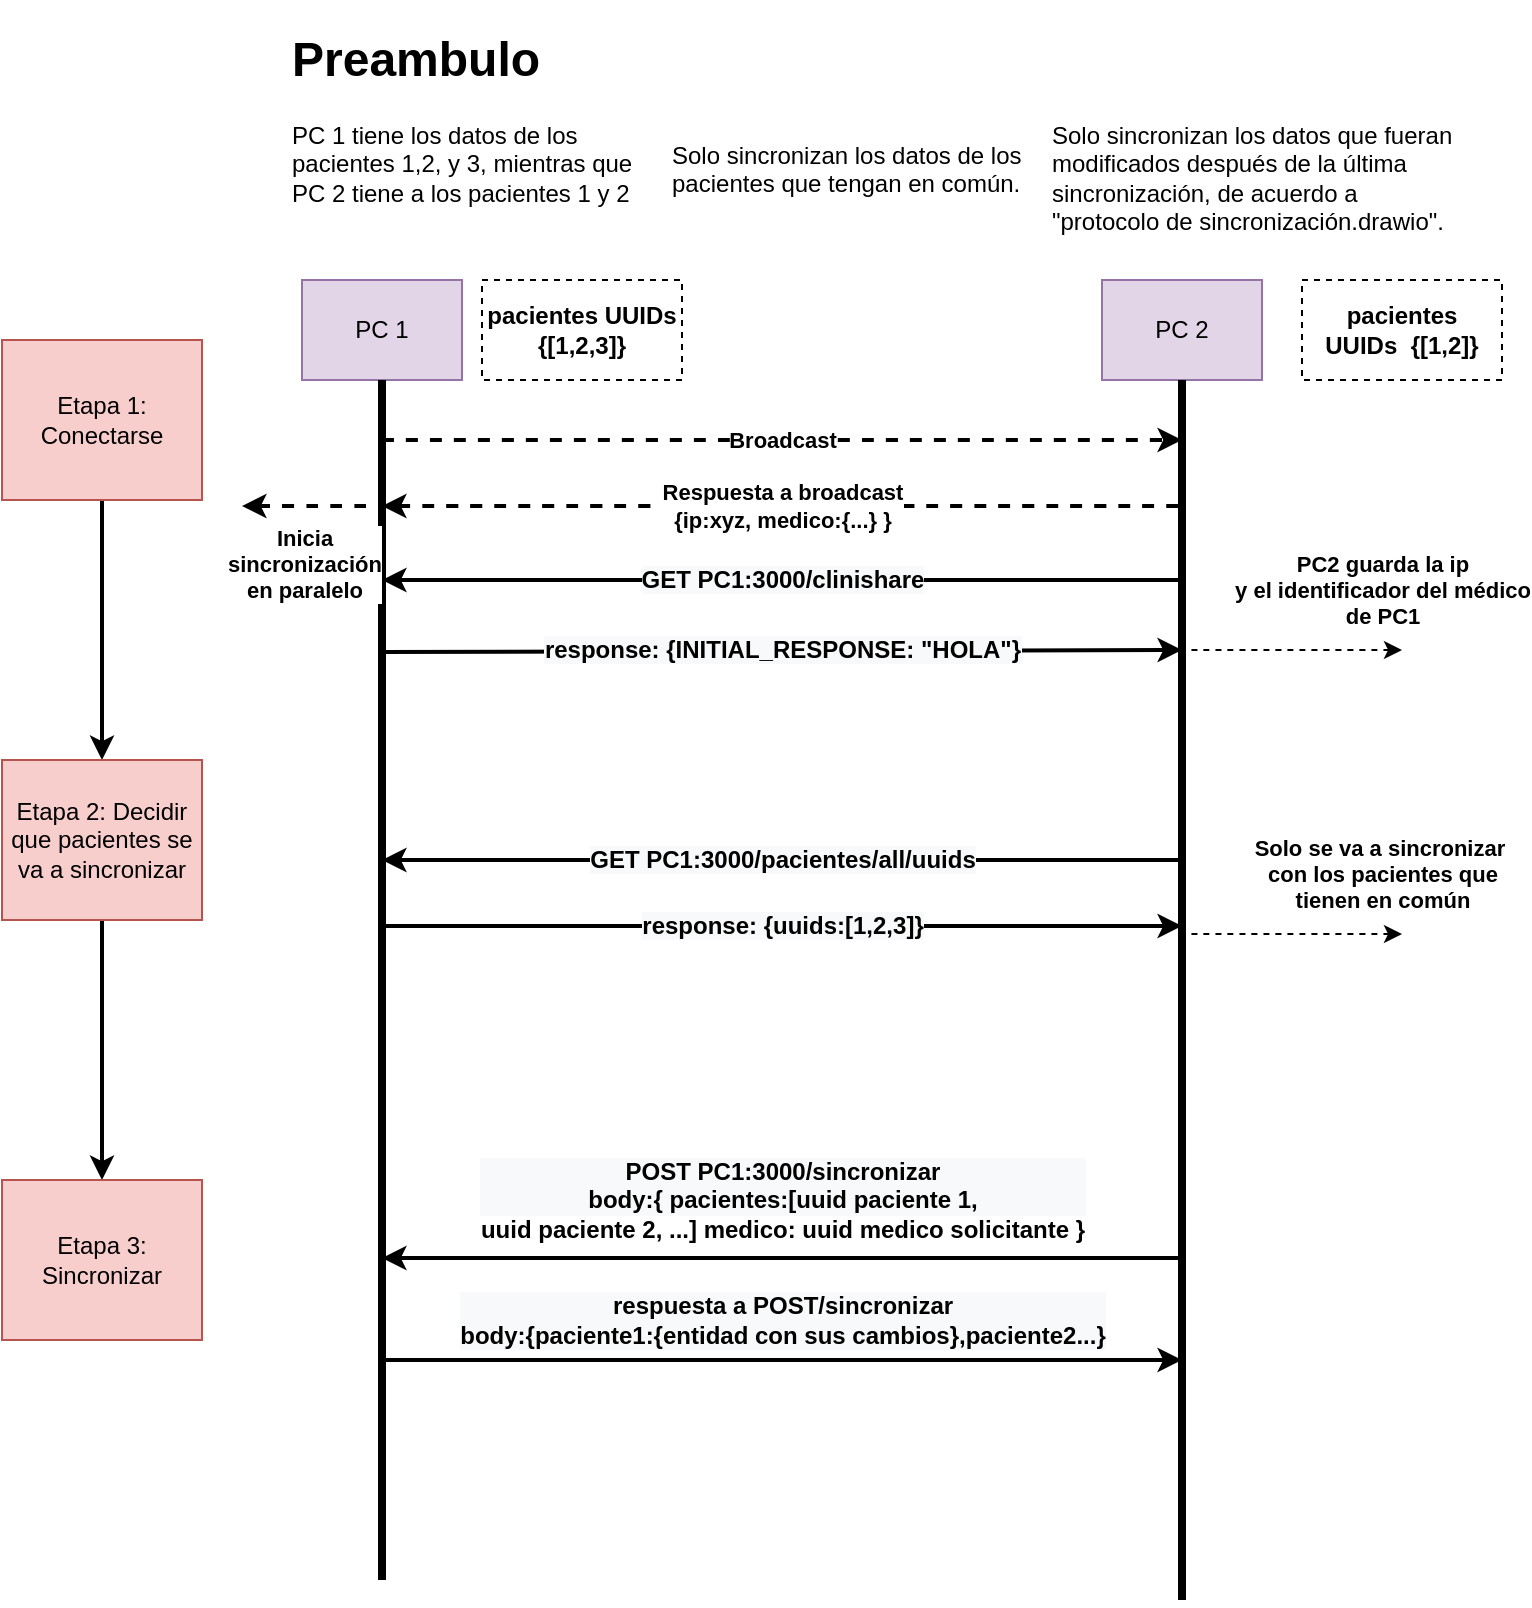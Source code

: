 <mxfile version="20.3.0" type="device"><diagram id="VLIf0nNgDkFs7TsrhZ69" name="Página-1"><mxGraphModel dx="827" dy="523" grid="1" gridSize="10" guides="1" tooltips="1" connect="1" arrows="1" fold="1" page="1" pageScale="1" pageWidth="827" pageHeight="1169" math="0" shadow="0"><root><mxCell id="0"/><mxCell id="1" parent="0"/><mxCell id="yIfQxRe4gYQ1XKwhyPl6-1" value="PC 1" style="rounded=0;whiteSpace=wrap;html=1;fillColor=#e1d5e7;strokeColor=#9673a6;" parent="1" vertex="1"><mxGeometry x="160" y="150" width="80" height="50" as="geometry"/></mxCell><mxCell id="yIfQxRe4gYQ1XKwhyPl6-2" value="PC 2" style="rounded=0;whiteSpace=wrap;html=1;fillColor=#e1d5e7;strokeColor=#9673a6;" parent="1" vertex="1"><mxGeometry x="560" y="150" width="80" height="50" as="geometry"/></mxCell><mxCell id="yIfQxRe4gYQ1XKwhyPl6-5" value="&lt;b style=&quot;font-size: 12px; background-color: rgb(248, 249, 250);&quot;&gt;response: {INITIAL_RESPONSE: &quot;HOLA&quot;}&lt;/b&gt;" style="curved=1;endArrow=classic;html=1;rounded=0;strokeWidth=2;" parent="1" edge="1"><mxGeometry y="1" width="50" height="50" relative="1" as="geometry"><mxPoint x="200" y="336" as="sourcePoint"/><mxPoint x="600" y="335" as="targetPoint"/><Array as="points"><mxPoint x="310" y="336"/></Array><mxPoint as="offset"/></mxGeometry></mxCell><mxCell id="yIfQxRe4gYQ1XKwhyPl6-6" value="&lt;b style=&quot;color: rgb(0, 0, 0); font-family: Helvetica; font-size: 12px; font-style: normal; font-variant-ligatures: normal; font-variant-caps: normal; letter-spacing: normal; orphans: 2; text-align: center; text-indent: 0px; text-transform: none; widows: 2; word-spacing: 0px; -webkit-text-stroke-width: 0px; background-color: rgb(248, 249, 250); text-decoration-thickness: initial; text-decoration-style: initial; text-decoration-color: initial;&quot;&gt;GET PC1:3000/clinishare&lt;/b&gt;" style="curved=1;endArrow=classic;html=1;rounded=0;strokeWidth=2;" parent="1" edge="1"><mxGeometry width="50" height="50" relative="1" as="geometry"><mxPoint x="600" y="300" as="sourcePoint"/><mxPoint x="200" y="300" as="targetPoint"/><Array as="points"/><mxPoint as="offset"/></mxGeometry></mxCell><mxCell id="yIfQxRe4gYQ1XKwhyPl6-7" value="Broadcast" style="curved=1;endArrow=classic;html=1;rounded=0;fontStyle=1;dashed=1;strokeWidth=2;" parent="1" edge="1"><mxGeometry width="50" height="50" relative="1" as="geometry"><mxPoint x="200" y="230" as="sourcePoint"/><mxPoint x="600" y="230" as="targetPoint"/><Array as="points"/><mxPoint as="offset"/></mxGeometry></mxCell><mxCell id="otS7DoqrIe1z6ZRegbrH-11" style="edgeStyle=orthogonalEdgeStyle;rounded=0;orthogonalLoop=1;jettySize=auto;html=1;strokeWidth=2;" edge="1" parent="1" source="yIfQxRe4gYQ1XKwhyPl6-14" target="yIfQxRe4gYQ1XKwhyPl6-26"><mxGeometry relative="1" as="geometry"/></mxCell><mxCell id="yIfQxRe4gYQ1XKwhyPl6-14" value="Etapa 1: Conectarse" style="text;html=1;strokeColor=#b85450;fillColor=#f8cecc;align=center;verticalAlign=middle;whiteSpace=wrap;rounded=0;" parent="1" vertex="1"><mxGeometry x="10" y="180" width="100" height="80" as="geometry"/></mxCell><mxCell id="yIfQxRe4gYQ1XKwhyPl6-18" value="&lt;div style=&quot;color: rgb(0, 0, 0); font-family: Helvetica; font-size: 12px; font-style: normal; font-variant-ligatures: normal; font-variant-caps: normal; font-weight: 400; letter-spacing: normal; orphans: 2; text-align: center; text-indent: 0px; text-transform: none; widows: 2; word-spacing: 0px; -webkit-text-stroke-width: 0px; background-color: rgb(248, 249, 250); text-decoration-thickness: initial; text-decoration-style: initial; text-decoration-color: initial;&quot;&gt;&lt;b&gt;POST PC1:3000/sincronizar&lt;/b&gt;&lt;/div&gt;&lt;div style=&quot;color: rgb(0, 0, 0); font-family: Helvetica; font-size: 12px; font-style: normal; font-variant-ligatures: normal; font-variant-caps: normal; font-weight: 400; letter-spacing: normal; orphans: 2; text-align: center; text-indent: 0px; text-transform: none; widows: 2; word-spacing: 0px; -webkit-text-stroke-width: 0px; background-color: rgb(248, 249, 250); text-decoration-thickness: initial; text-decoration-style: initial; text-decoration-color: initial;&quot;&gt;&lt;b&gt;body:{ pacientes:[uuid paciente 1,&lt;/b&gt;&lt;/div&gt;&lt;b style=&quot;font-size: 12px;&quot;&gt;uuid paciente 2, ...&lt;/b&gt;&lt;b style=&quot;font-size: 12px;&quot;&gt;] medico: uuid medico solicitante }&lt;/b&gt;&lt;b style=&quot;font-size: 12px;&quot;&gt;&lt;br&gt;&lt;/b&gt;" style="curved=1;endArrow=classic;html=1;rounded=0;strokeWidth=2;" parent="1" edge="1"><mxGeometry y="-29" width="50" height="50" relative="1" as="geometry"><mxPoint x="600" y="639" as="sourcePoint"/><mxPoint x="200" y="639" as="targetPoint"/><Array as="points"/><mxPoint as="offset"/></mxGeometry></mxCell><mxCell id="yIfQxRe4gYQ1XKwhyPl6-19" value="&lt;b style=&quot;color: rgb(0, 0, 0); font-family: Helvetica; font-size: 12px; font-style: normal; font-variant-ligatures: normal; font-variant-caps: normal; letter-spacing: normal; orphans: 2; text-align: center; text-indent: 0px; text-transform: none; widows: 2; word-spacing: 0px; -webkit-text-stroke-width: 0px; background-color: rgb(248, 249, 250); text-decoration-thickness: initial; text-decoration-style: initial; text-decoration-color: initial;&quot;&gt;response: {uuids:[1,2,3]}&lt;/b&gt;" style="curved=1;endArrow=classic;html=1;rounded=0;strokeWidth=2;" parent="1" edge="1"><mxGeometry width="50" height="50" relative="1" as="geometry"><mxPoint x="200" y="473" as="sourcePoint"/><mxPoint x="600" y="473" as="targetPoint"/><Array as="points"><mxPoint x="310" y="473"/><mxPoint x="520" y="473"/></Array></mxGeometry></mxCell><mxCell id="yIfQxRe4gYQ1XKwhyPl6-20" value="&lt;b style=&quot;color: rgb(0, 0, 0); font-family: Helvetica; font-size: 12px; font-style: normal; font-variant-ligatures: normal; font-variant-caps: normal; letter-spacing: normal; orphans: 2; text-align: center; text-indent: 0px; text-transform: none; widows: 2; word-spacing: 0px; -webkit-text-stroke-width: 0px; background-color: rgb(248, 249, 250); text-decoration-thickness: initial; text-decoration-style: initial; text-decoration-color: initial;&quot;&gt;GET PC1:3000/pacientes/all/uuids&lt;/b&gt;" style="endArrow=classic;html=1;rounded=0;strokeWidth=2;" parent="1" edge="1"><mxGeometry width="50" height="50" relative="1" as="geometry"><mxPoint x="600" y="440" as="sourcePoint"/><mxPoint x="200" y="440" as="targetPoint"/></mxGeometry></mxCell><mxCell id="otS7DoqrIe1z6ZRegbrH-17" style="edgeStyle=orthogonalEdgeStyle;rounded=0;orthogonalLoop=1;jettySize=auto;html=1;strokeWidth=2;" edge="1" parent="1" source="yIfQxRe4gYQ1XKwhyPl6-26" target="yIfQxRe4gYQ1XKwhyPl6-35"><mxGeometry relative="1" as="geometry"/></mxCell><mxCell id="yIfQxRe4gYQ1XKwhyPl6-26" value="Etapa 2: Decidir que pacientes se va a sincronizar" style="text;html=1;strokeColor=#b85450;fillColor=#f8cecc;align=center;verticalAlign=middle;whiteSpace=wrap;rounded=0;" parent="1" vertex="1"><mxGeometry x="10" y="390" width="100" height="80" as="geometry"/></mxCell><mxCell id="yIfQxRe4gYQ1XKwhyPl6-35" value="Etapa 3: Sincronizar" style="text;html=1;strokeColor=#b85450;fillColor=#f8cecc;align=center;verticalAlign=middle;whiteSpace=wrap;rounded=0;" parent="1" vertex="1"><mxGeometry x="10" y="600" width="100" height="80" as="geometry"/></mxCell><mxCell id="yIfQxRe4gYQ1XKwhyPl6-36" value="&lt;div style=&quot;color: rgb(0, 0, 0); font-family: Helvetica; font-size: 12px; font-style: normal; font-variant-ligatures: normal; font-variant-caps: normal; font-weight: 400; letter-spacing: normal; orphans: 2; text-align: center; text-indent: 0px; text-transform: none; widows: 2; word-spacing: 0px; -webkit-text-stroke-width: 0px; background-color: rgb(248, 249, 250); text-decoration-thickness: initial; text-decoration-style: initial; text-decoration-color: initial;&quot;&gt;&lt;b&gt;respuesta a POST/sincronizar&lt;/b&gt;&lt;/div&gt;&lt;div style=&quot;color: rgb(0, 0, 0); font-family: Helvetica; font-size: 12px; font-style: normal; font-variant-ligatures: normal; font-variant-caps: normal; font-weight: 400; letter-spacing: normal; orphans: 2; text-align: center; text-indent: 0px; text-transform: none; widows: 2; word-spacing: 0px; -webkit-text-stroke-width: 0px; background-color: rgb(248, 249, 250); text-decoration-thickness: initial; text-decoration-style: initial; text-decoration-color: initial;&quot;&gt;&lt;b&gt;body:{paciente1:{entidad con sus cambios},paciente2...}&lt;/b&gt;&lt;/div&gt;" style="endArrow=classic;html=1;rounded=0;strokeWidth=2;" parent="1" edge="1"><mxGeometry y="20" width="50" height="50" relative="1" as="geometry"><mxPoint x="200" y="690" as="sourcePoint"/><mxPoint x="600" y="690" as="targetPoint"/><mxPoint as="offset"/></mxGeometry></mxCell><mxCell id="yIfQxRe4gYQ1XKwhyPl6-39" value="&lt;b&gt;pacientes UUIDs&amp;nbsp;&lt;/b&gt;&lt;b&gt;&amp;nbsp;{[1,2]}&lt;/b&gt;" style="rounded=0;whiteSpace=wrap;html=1;dashed=1;" parent="1" vertex="1"><mxGeometry x="660" y="150" width="100" height="50" as="geometry"/></mxCell><mxCell id="Yra20irXhIswDzHAr19r-3" value="Respuesta a broadcast&lt;br&gt;{ip:xyz, medico:{...} }" style="curved=1;endArrow=none;html=1;rounded=0;fontStyle=1;dashed=1;startArrow=classic;startFill=1;endFill=0;strokeWidth=2;" parent="1" edge="1"><mxGeometry width="50" height="50" relative="1" as="geometry"><mxPoint x="200" y="263" as="sourcePoint"/><mxPoint x="600" y="263" as="targetPoint"/><Array as="points"><mxPoint x="310" y="263"/></Array><mxPoint as="offset"/></mxGeometry></mxCell><mxCell id="otS7DoqrIe1z6ZRegbrH-2" value="" style="endArrow=none;html=1;rounded=0;exitX=0.5;exitY=1;exitDx=0;exitDy=0;strokeWidth=4;" edge="1" parent="1" source="yIfQxRe4gYQ1XKwhyPl6-1"><mxGeometry width="50" height="50" relative="1" as="geometry"><mxPoint x="230" y="260" as="sourcePoint"/><mxPoint x="200" y="800" as="targetPoint"/></mxGeometry></mxCell><mxCell id="otS7DoqrIe1z6ZRegbrH-4" value="" style="endArrow=none;html=1;rounded=0;exitX=0.5;exitY=1;exitDx=0;exitDy=0;strokeWidth=4;" edge="1" parent="1"><mxGeometry width="50" height="50" relative="1" as="geometry"><mxPoint x="600" y="200" as="sourcePoint"/><mxPoint x="600" y="810" as="targetPoint"/></mxGeometry></mxCell><mxCell id="otS7DoqrIe1z6ZRegbrH-5" value="Inicia &lt;br&gt;sincronización&lt;br&gt;en paralelo" style="curved=1;endArrow=none;html=1;rounded=0;fontStyle=1;dashed=1;startArrow=classic;startFill=1;endFill=0;strokeWidth=2;" edge="1" parent="1"><mxGeometry x="-0.108" y="-29" width="50" height="50" relative="1" as="geometry"><mxPoint x="130" y="263" as="sourcePoint"/><mxPoint x="200" y="263" as="targetPoint"/><Array as="points"/><mxPoint as="offset"/></mxGeometry></mxCell><mxCell id="otS7DoqrIe1z6ZRegbrH-6" value="PC2 guarda la ip&lt;br&gt;y el identificador del médico&lt;br&gt;de PC1" style="curved=1;endArrow=none;html=1;rounded=0;fontStyle=1;dashed=1;startArrow=classic;startFill=1;endFill=0;" edge="1" parent="1"><mxGeometry x="-0.818" y="-30" width="50" height="50" relative="1" as="geometry"><mxPoint x="710" y="335" as="sourcePoint"/><mxPoint x="600" y="335" as="targetPoint"/><Array as="points"/><mxPoint as="offset"/></mxGeometry></mxCell><mxCell id="otS7DoqrIe1z6ZRegbrH-8" value="&lt;h1&gt;Preambulo&lt;/h1&gt;&lt;p&gt;PC 1 tiene los datos de los pacientes 1,2, y 3, mientras que PC 2 tiene a los pacientes 1 y 2&lt;/p&gt;" style="text;html=1;strokeColor=none;fillColor=none;spacing=5;spacingTop=-20;whiteSpace=wrap;overflow=hidden;rounded=0;" vertex="1" parent="1"><mxGeometry x="150" y="20" width="190" height="120" as="geometry"/></mxCell><mxCell id="otS7DoqrIe1z6ZRegbrH-14" value="&lt;b&gt;pacientes UUIDs {[1,2,3]}&lt;/b&gt;" style="rounded=0;whiteSpace=wrap;html=1;dashed=1;" vertex="1" parent="1"><mxGeometry x="250" y="150" width="100" height="50" as="geometry"/></mxCell><mxCell id="otS7DoqrIe1z6ZRegbrH-15" value="&lt;h1&gt;&lt;br&gt;&lt;/h1&gt;&lt;p&gt;Solo sincronizan los datos de los pacientes que tengan en común.&lt;/p&gt;" style="text;html=1;strokeColor=none;fillColor=none;spacing=5;spacingTop=-20;whiteSpace=wrap;overflow=hidden;rounded=0;" vertex="1" parent="1"><mxGeometry x="340" y="30" width="190" height="120" as="geometry"/></mxCell><mxCell id="otS7DoqrIe1z6ZRegbrH-16" value="&lt;h1&gt;&lt;br&gt;&lt;/h1&gt;&lt;p&gt;Solo sincronizan los datos que fueran modificados después de la última sincronización, de acuerdo a &quot;protocolo de sincronización.drawio&quot;.&lt;/p&gt;" style="text;html=1;strokeColor=none;fillColor=none;spacing=5;spacingTop=-20;whiteSpace=wrap;overflow=hidden;rounded=0;" vertex="1" parent="1"><mxGeometry x="530" y="20" width="210" height="120" as="geometry"/></mxCell><mxCell id="otS7DoqrIe1z6ZRegbrH-18" value="Solo se va a sincronizar&amp;nbsp;&lt;br&gt;con los pacientes que&lt;br&gt;tienen en común" style="curved=1;endArrow=none;html=1;rounded=0;fontStyle=1;dashed=1;startArrow=classic;startFill=1;endFill=0;" edge="1" parent="1"><mxGeometry x="-0.818" y="-30" width="50" height="50" relative="1" as="geometry"><mxPoint x="710" y="477" as="sourcePoint"/><mxPoint x="600" y="477" as="targetPoint"/><Array as="points"/><mxPoint as="offset"/></mxGeometry></mxCell></root></mxGraphModel></diagram></mxfile>